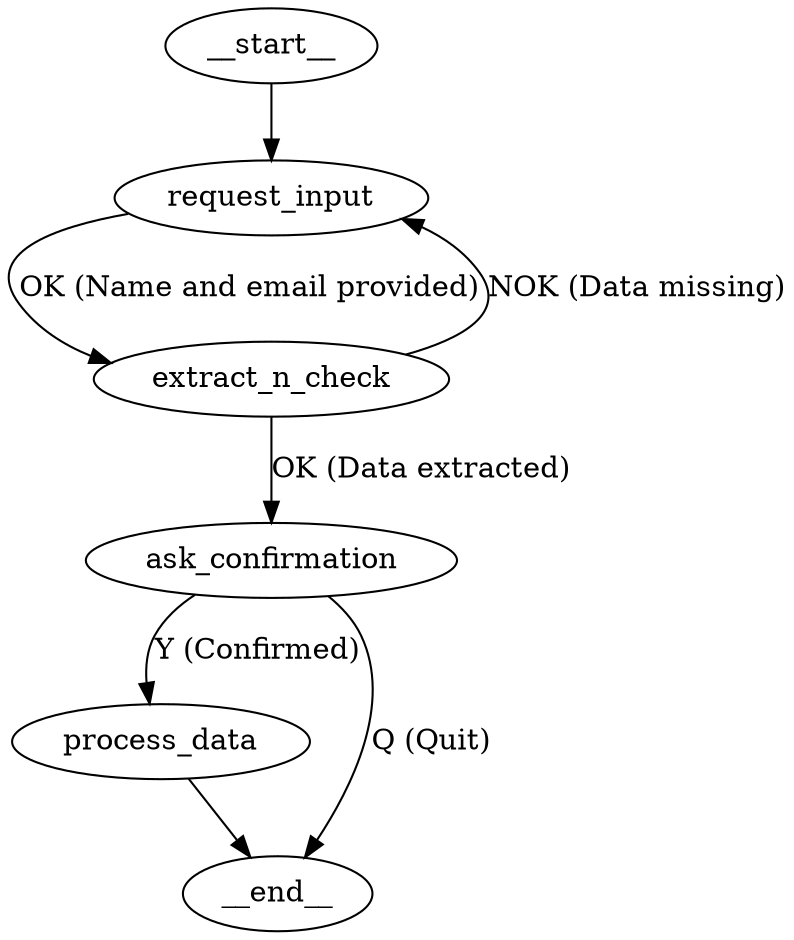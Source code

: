strict digraph {
    __start__ -> request_input;
    request_input -> extract_n_check[label="OK (Name and email provided)"];
    // request_input -> request_input[label="NOK (Missing name or email)"];
    // request_input -> __end__[label="QUIT"]

    extract_n_check -> request_input[label="NOK (Data missing)"];
    extract_n_check -> ask_confirmation[label="OK (Data extracted)"];
    ask_confirmation -> process_data[label="Y (Confirmed)"];
    // ask_confirmation -> request_input[label="N (Not confirmed)"];
    ask_confirmation -> __end__[label="Q (Quit)"];
    process_data -> __end__;
}

